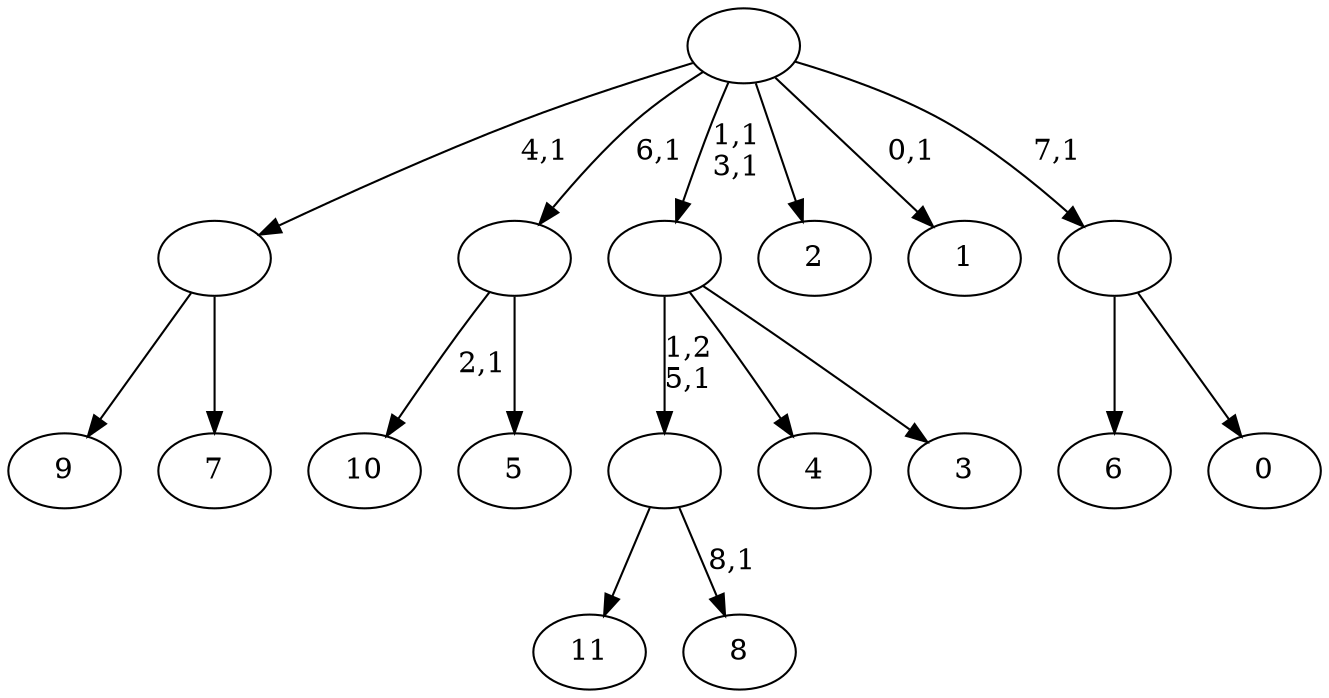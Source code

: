 digraph T {
	21 [label="11"]
	20 [label="10"]
	18 [label="9"]
	17 [label="8"]
	15 [label=""]
	14 [label="7"]
	13 [label=""]
	12 [label="6"]
	11 [label="5"]
	10 [label=""]
	9 [label="4"]
	8 [label="3"]
	7 [label=""]
	5 [label="2"]
	4 [label="1"]
	2 [label="0"]
	1 [label=""]
	0 [label=""]
	15 -> 17 [label="8,1"]
	15 -> 21 [label=""]
	13 -> 18 [label=""]
	13 -> 14 [label=""]
	10 -> 20 [label="2,1"]
	10 -> 11 [label=""]
	7 -> 15 [label="1,2\n5,1"]
	7 -> 9 [label=""]
	7 -> 8 [label=""]
	1 -> 12 [label=""]
	1 -> 2 [label=""]
	0 -> 4 [label="0,1"]
	0 -> 7 [label="1,1\n3,1"]
	0 -> 13 [label="4,1"]
	0 -> 10 [label="6,1"]
	0 -> 5 [label=""]
	0 -> 1 [label="7,1"]
}
